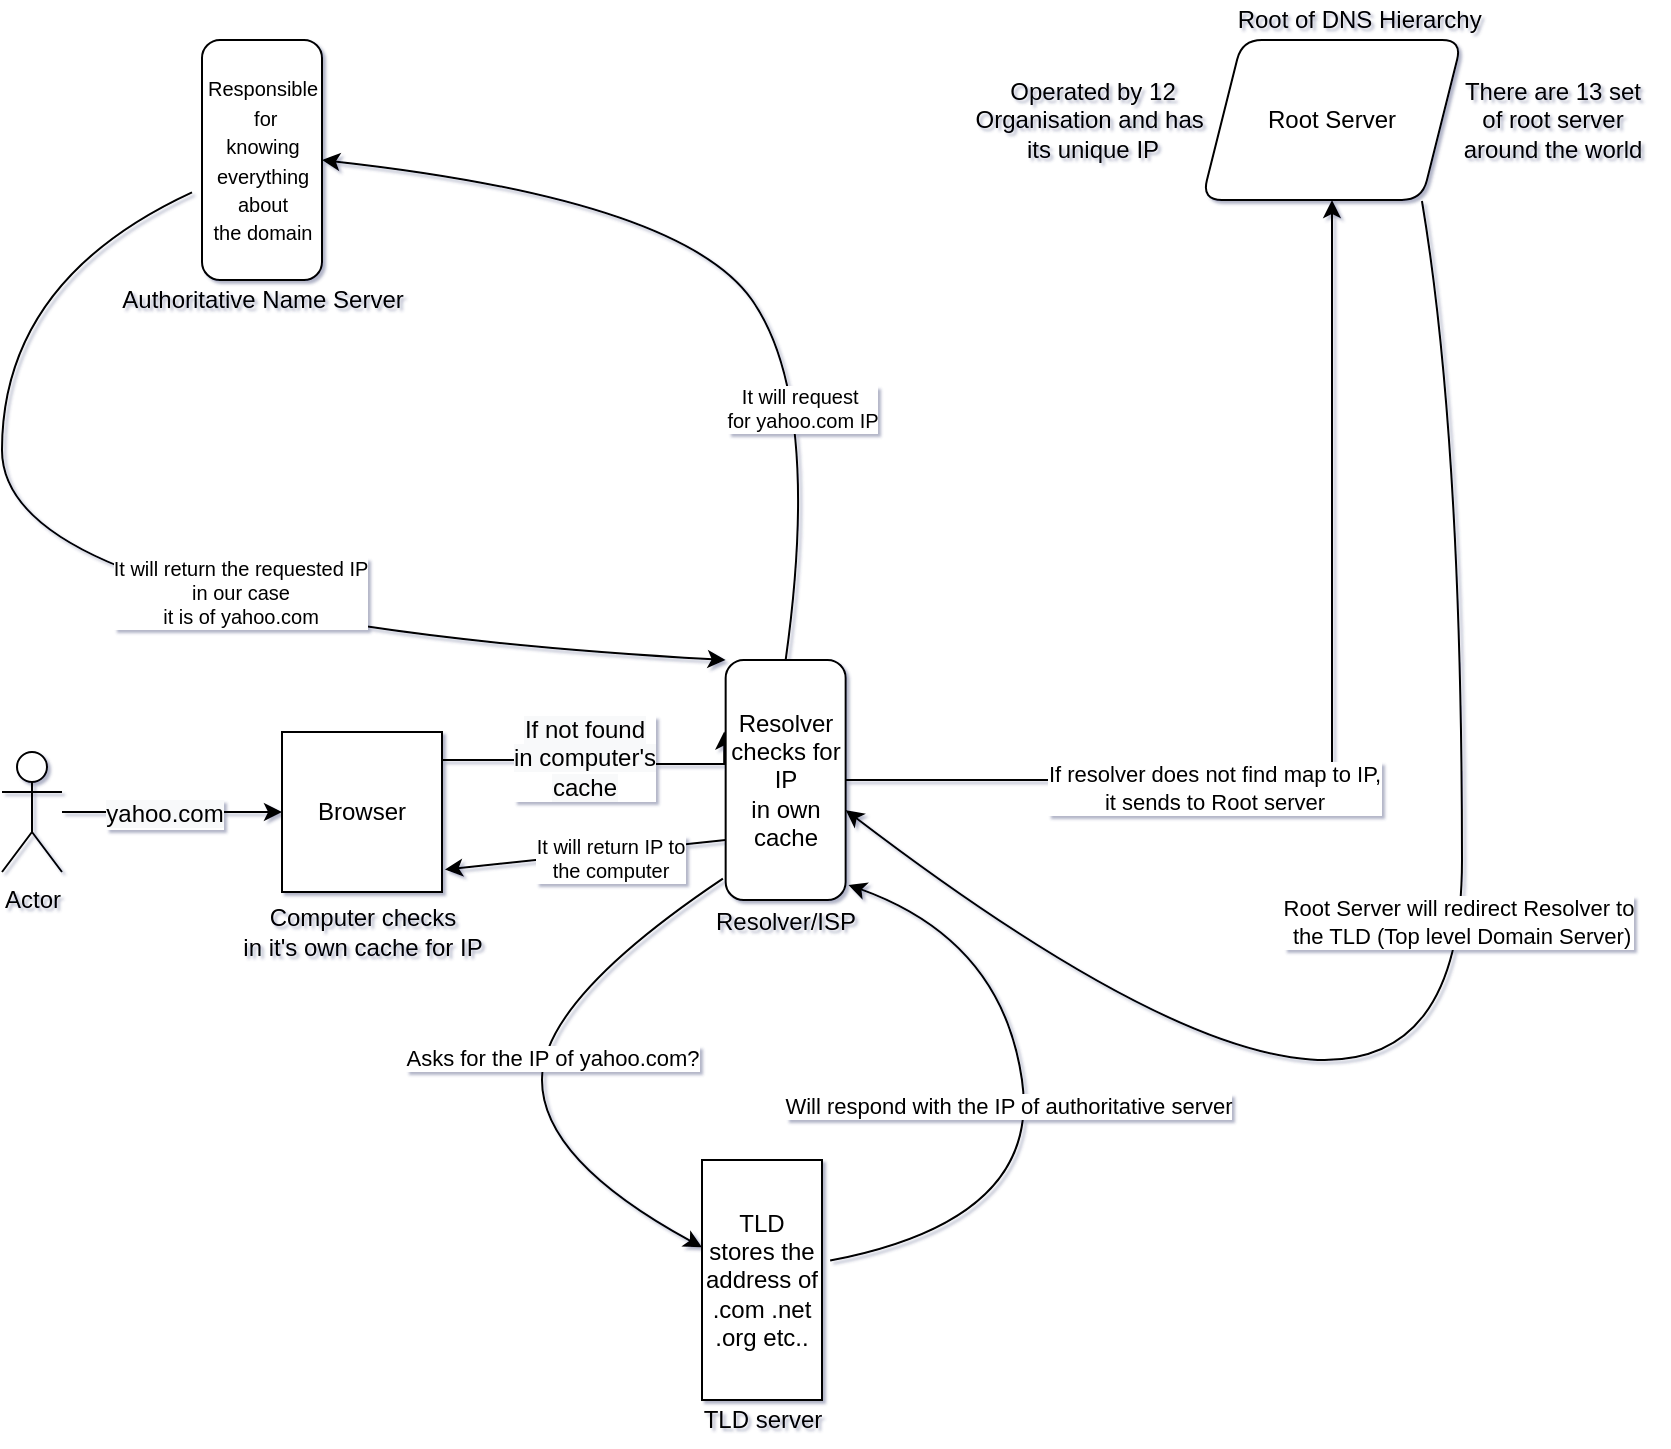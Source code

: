 <mxfile version="17.1.2" type="github"><diagram id="817ZDbYmcL5alLr6yP24" name="Page-1"><mxGraphModel dx="1129" dy="753" grid="1" gridSize="10" guides="1" tooltips="1" connect="1" arrows="1" fold="1" page="1" pageScale="1" pageWidth="850" pageHeight="1100" background="none" math="0" shadow="1"><root><mxCell id="0"/><mxCell id="1" parent="0"/><mxCell id="c4Foz-Ym9Ncn9VjGxova-7" value="" style="edgeStyle=orthogonalEdgeStyle;rounded=0;orthogonalLoop=1;jettySize=auto;html=1;entryX=0.702;entryY=-0.012;entryDx=0;entryDy=0;entryPerimeter=0;" edge="1" parent="1" source="c4Foz-Ym9Ncn9VjGxova-1" target="c4Foz-Ym9Ncn9VjGxova-6"><mxGeometry relative="1" as="geometry"><Array as="points"><mxPoint x="280" y="380"/><mxPoint x="280" y="382"/></Array></mxGeometry></mxCell><mxCell id="c4Foz-Ym9Ncn9VjGxova-30" value="&lt;span style=&quot;font-size: 12px ; background-color: rgb(248 , 249 , 250)&quot;&gt;If not found&lt;/span&gt;&lt;br style=&quot;font-size: 12px ; background-color: rgb(248 , 249 , 250)&quot;&gt;&lt;span style=&quot;font-size: 12px ; background-color: rgb(248 , 249 , 250)&quot;&gt;in computer's&lt;/span&gt;&lt;br style=&quot;font-size: 12px ; background-color: rgb(248 , 249 , 250)&quot;&gt;&lt;span style=&quot;font-size: 12px ; background-color: rgb(248 , 249 , 250)&quot;&gt;cache&lt;/span&gt;" style="edgeLabel;html=1;align=center;verticalAlign=middle;resizable=0;points=[];" vertex="1" connectable="0" parent="c4Foz-Ym9Ncn9VjGxova-7"><mxGeometry x="-0.084" y="3" relative="1" as="geometry"><mxPoint as="offset"/></mxGeometry></mxCell><mxCell id="c4Foz-Ym9Ncn9VjGxova-1" value="Browser" style="whiteSpace=wrap;html=1;aspect=fixed;" vertex="1" parent="1"><mxGeometry x="160" y="366" width="80" height="80" as="geometry"/></mxCell><mxCell id="c4Foz-Ym9Ncn9VjGxova-3" value="" style="edgeStyle=orthogonalEdgeStyle;rounded=0;orthogonalLoop=1;jettySize=auto;html=1;" edge="1" parent="1" source="c4Foz-Ym9Ncn9VjGxova-2" target="c4Foz-Ym9Ncn9VjGxova-1"><mxGeometry relative="1" as="geometry"/></mxCell><mxCell id="c4Foz-Ym9Ncn9VjGxova-31" value="&lt;span style=&quot;font-size: 12px ; background-color: rgb(248 , 249 , 250)&quot;&gt;yahoo.com&lt;/span&gt;" style="edgeLabel;html=1;align=center;verticalAlign=middle;resizable=0;points=[];" vertex="1" connectable="0" parent="c4Foz-Ym9Ncn9VjGxova-3"><mxGeometry x="-0.08" y="-1" relative="1" as="geometry"><mxPoint as="offset"/></mxGeometry></mxCell><mxCell id="c4Foz-Ym9Ncn9VjGxova-2" value="Actor" style="shape=umlActor;verticalLabelPosition=bottom;verticalAlign=top;html=1;outlineConnect=0;" vertex="1" parent="1"><mxGeometry x="20" y="376" width="30" height="60" as="geometry"/></mxCell><mxCell id="c4Foz-Ym9Ncn9VjGxova-5" value="Computer checks&lt;br&gt;in it's own cache for IP&lt;br&gt;" style="text;html=1;align=center;verticalAlign=middle;resizable=0;points=[];autosize=1;strokeColor=none;fillColor=none;" vertex="1" parent="1"><mxGeometry x="130" y="451" width="140" height="30" as="geometry"/></mxCell><mxCell id="c4Foz-Ym9Ncn9VjGxova-12" value="" style="edgeStyle=orthogonalEdgeStyle;rounded=0;orthogonalLoop=1;jettySize=auto;html=1;" edge="1" parent="1" source="c4Foz-Ym9Ncn9VjGxova-6" target="c4Foz-Ym9Ncn9VjGxova-11"><mxGeometry relative="1" as="geometry"/></mxCell><mxCell id="c4Foz-Ym9Ncn9VjGxova-16" value="If resolver does not find map to IP,&lt;br&gt;it sends to Root server" style="edgeLabel;html=1;align=center;verticalAlign=middle;resizable=0;points=[];" vertex="1" connectable="0" parent="c4Foz-Ym9Ncn9VjGxova-12"><mxGeometry x="-0.312" y="-4" relative="1" as="geometry"><mxPoint as="offset"/></mxGeometry></mxCell><mxCell id="c4Foz-Ym9Ncn9VjGxova-6" value="" style="rounded=1;whiteSpace=wrap;html=1;rotation=-90;" vertex="1" parent="1"><mxGeometry x="351.83" y="360" width="120" height="60" as="geometry"/></mxCell><mxCell id="c4Foz-Ym9Ncn9VjGxova-8" value="Resolver&lt;br&gt;checks for IP&lt;br&gt;in own&lt;br&gt;cache" style="text;html=1;strokeColor=none;fillColor=none;align=center;verticalAlign=middle;whiteSpace=wrap;rounded=0;" vertex="1" parent="1"><mxGeometry x="381.83" y="375" width="60" height="30" as="geometry"/></mxCell><mxCell id="c4Foz-Ym9Ncn9VjGxova-9" value="Resolver/ISP" style="text;html=1;strokeColor=none;fillColor=none;align=center;verticalAlign=middle;whiteSpace=wrap;rounded=0;" vertex="1" parent="1"><mxGeometry x="381.83" y="446" width="60" height="30" as="geometry"/></mxCell><mxCell id="c4Foz-Ym9Ncn9VjGxova-11" value="Root Server" style="shape=parallelogram;perimeter=parallelogramPerimeter;whiteSpace=wrap;html=1;fixedSize=1;rounded=1;" vertex="1" parent="1"><mxGeometry x="620" y="20" width="130" height="80" as="geometry"/></mxCell><mxCell id="c4Foz-Ym9Ncn9VjGxova-13" value="There are 13 set&lt;br&gt;of root server &lt;br&gt;around the world" style="text;html=1;align=center;verticalAlign=middle;resizable=0;points=[];autosize=1;strokeColor=none;fillColor=none;" vertex="1" parent="1"><mxGeometry x="740" y="35" width="110" height="50" as="geometry"/></mxCell><mxCell id="c4Foz-Ym9Ncn9VjGxova-14" value="Root of DNS Hierarchy&amp;nbsp;" style="text;html=1;align=center;verticalAlign=middle;resizable=0;points=[];autosize=1;strokeColor=none;fillColor=none;" vertex="1" parent="1"><mxGeometry x="630" width="140" height="20" as="geometry"/></mxCell><mxCell id="c4Foz-Ym9Ncn9VjGxova-15" value="Operated by 12&lt;br&gt;Organisation and has&amp;nbsp;&lt;br&gt;its unique IP" style="text;html=1;align=center;verticalAlign=middle;resizable=0;points=[];autosize=1;strokeColor=none;fillColor=none;" vertex="1" parent="1"><mxGeometry x="500" y="35" width="130" height="50" as="geometry"/></mxCell><mxCell id="c4Foz-Ym9Ncn9VjGxova-20" value="" style="curved=1;endArrow=classic;html=1;rounded=0;exitX=0.846;exitY=1.006;exitDx=0;exitDy=0;exitPerimeter=0;entryX=1;entryY=1;entryDx=0;entryDy=0;" edge="1" parent="1" source="c4Foz-Ym9Ncn9VjGxova-11" target="c4Foz-Ym9Ncn9VjGxova-8"><mxGeometry width="50" height="50" relative="1" as="geometry"><mxPoint x="640" y="360" as="sourcePoint"/><mxPoint x="430" y="430" as="targetPoint"/><Array as="points"><mxPoint x="750" y="220"/><mxPoint x="750" y="640"/></Array></mxGeometry></mxCell><mxCell id="c4Foz-Ym9Ncn9VjGxova-22" value="Root Server will redirect Resolver to&lt;br&gt;&amp;nbsp;the TLD (Top level Domain Server)" style="edgeLabel;html=1;align=center;verticalAlign=middle;resizable=0;points=[];" vertex="1" connectable="0" parent="c4Foz-Ym9Ncn9VjGxova-20"><mxGeometry x="-0.22" y="-2" relative="1" as="geometry"><mxPoint as="offset"/></mxGeometry></mxCell><mxCell id="c4Foz-Ym9Ncn9VjGxova-24" value="" style="curved=1;endArrow=classic;html=1;rounded=0;exitX=0.089;exitY=-0.023;exitDx=0;exitDy=0;exitPerimeter=0;" edge="1" parent="1" source="c4Foz-Ym9Ncn9VjGxova-6" target="c4Foz-Ym9Ncn9VjGxova-26"><mxGeometry width="50" height="50" relative="1" as="geometry"><mxPoint x="310" y="560" as="sourcePoint"/><mxPoint x="420" y="620" as="targetPoint"/><Array as="points"><mxPoint x="290" y="500"/><mxPoint x="290" y="580"/></Array></mxGeometry></mxCell><mxCell id="c4Foz-Ym9Ncn9VjGxova-29" value="Asks for the IP of yahoo.com?" style="edgeLabel;html=1;align=center;verticalAlign=middle;resizable=0;points=[];" vertex="1" connectable="0" parent="c4Foz-Ym9Ncn9VjGxova-24"><mxGeometry x="-0.018" y="5" relative="1" as="geometry"><mxPoint as="offset"/></mxGeometry></mxCell><mxCell id="c4Foz-Ym9Ncn9VjGxova-26" value="" style="rounded=0;whiteSpace=wrap;html=1;rotation=-90;" vertex="1" parent="1"><mxGeometry x="340" y="610" width="120" height="60" as="geometry"/></mxCell><mxCell id="c4Foz-Ym9Ncn9VjGxova-27" value="TLD stores the address of .com .net .org etc.." style="text;html=1;strokeColor=none;fillColor=none;align=center;verticalAlign=middle;whiteSpace=wrap;rounded=0;" vertex="1" parent="1"><mxGeometry x="370" y="625" width="60" height="30" as="geometry"/></mxCell><mxCell id="c4Foz-Ym9Ncn9VjGxova-28" value="TLD server&lt;br&gt;" style="text;html=1;align=center;verticalAlign=middle;resizable=0;points=[];autosize=1;strokeColor=none;fillColor=none;" vertex="1" parent="1"><mxGeometry x="360" y="700" width="80" height="20" as="geometry"/></mxCell><mxCell id="c4Foz-Ym9Ncn9VjGxova-32" value="" style="curved=1;endArrow=classic;html=1;rounded=0;entryX=0.063;entryY=1.023;entryDx=0;entryDy=0;entryPerimeter=0;exitX=0.581;exitY=1.068;exitDx=0;exitDy=0;exitPerimeter=0;" edge="1" parent="1" source="c4Foz-Ym9Ncn9VjGxova-26" target="c4Foz-Ym9Ncn9VjGxova-6"><mxGeometry width="50" height="50" relative="1" as="geometry"><mxPoint x="460" y="620" as="sourcePoint"/><mxPoint x="510" y="570" as="targetPoint"/><Array as="points"><mxPoint x="540" y="610"/><mxPoint x="520" y="470"/></Array></mxGeometry></mxCell><mxCell id="c4Foz-Ym9Ncn9VjGxova-33" value="Will respond with the IP of authoritative server" style="edgeLabel;html=1;align=center;verticalAlign=middle;resizable=0;points=[];" vertex="1" connectable="0" parent="c4Foz-Ym9Ncn9VjGxova-32"><mxGeometry x="0.009" y="9" relative="1" as="geometry"><mxPoint as="offset"/></mxGeometry></mxCell><mxCell id="c4Foz-Ym9Ncn9VjGxova-35" value="" style="curved=1;endArrow=classic;html=1;rounded=0;entryX=0.5;entryY=1;entryDx=0;entryDy=0;exitX=1;exitY=0.5;exitDx=0;exitDy=0;" edge="1" parent="1" source="c4Foz-Ym9Ncn9VjGxova-6" target="c4Foz-Ym9Ncn9VjGxova-36"><mxGeometry width="50" height="50" relative="1" as="geometry"><mxPoint x="400" y="340" as="sourcePoint"/><mxPoint x="240" y="150" as="targetPoint"/><Array as="points"><mxPoint x="430" y="200"/><mxPoint x="360" y="100"/></Array></mxGeometry></mxCell><mxCell id="c4Foz-Ym9Ncn9VjGxova-47" value="It will request&amp;nbsp;&lt;br&gt;for yahoo.com IP" style="edgeLabel;html=1;align=center;verticalAlign=middle;resizable=0;points=[];fontSize=10;" vertex="1" connectable="0" parent="c4Foz-Ym9Ncn9VjGxova-35"><mxGeometry x="-0.425" y="9" relative="1" as="geometry"><mxPoint y="-1" as="offset"/></mxGeometry></mxCell><mxCell id="c4Foz-Ym9Ncn9VjGxova-36" value="" style="rounded=1;whiteSpace=wrap;html=1;rotation=-90;" vertex="1" parent="1"><mxGeometry x="90" y="50" width="120" height="60" as="geometry"/></mxCell><mxCell id="c4Foz-Ym9Ncn9VjGxova-40" value="Authoritative Name Server" style="text;html=1;align=center;verticalAlign=middle;resizable=0;points=[];autosize=1;strokeColor=none;fillColor=none;" vertex="1" parent="1"><mxGeometry x="70" y="140" width="160" height="20" as="geometry"/></mxCell><mxCell id="c4Foz-Ym9Ncn9VjGxova-41" value="&lt;font style=&quot;font-size: 10px&quot;&gt;Responsible&lt;br&gt;&amp;nbsp;for &lt;br&gt;knowing &lt;br&gt;everything &lt;br&gt;about &lt;br&gt;the domain&lt;/font&gt;" style="text;html=1;align=center;verticalAlign=middle;resizable=0;points=[];autosize=1;strokeColor=none;fillColor=none;strokeWidth=1;" vertex="1" parent="1"><mxGeometry x="115" y="30" width="70" height="100" as="geometry"/></mxCell><mxCell id="c4Foz-Ym9Ncn9VjGxova-44" value="" style="curved=1;endArrow=classic;html=1;rounded=0;fontSize=10;entryX=1;entryY=0;entryDx=0;entryDy=0;" edge="1" parent="1" source="c4Foz-Ym9Ncn9VjGxova-41" target="c4Foz-Ym9Ncn9VjGxova-6"><mxGeometry width="50" height="50" relative="1" as="geometry"><mxPoint x="260" y="280" as="sourcePoint"/><mxPoint x="310" y="230" as="targetPoint"/><Array as="points"><mxPoint x="20" y="140"/><mxPoint x="20" y="310"/></Array></mxGeometry></mxCell><mxCell id="c4Foz-Ym9Ncn9VjGxova-45" value="It will return the requested IP&lt;br&gt;in our case&lt;br&gt;it is of yahoo.com" style="edgeLabel;html=1;align=center;verticalAlign=middle;resizable=0;points=[];fontSize=10;" vertex="1" connectable="0" parent="c4Foz-Ym9Ncn9VjGxova-44"><mxGeometry x="0.237" y="-9" relative="1" as="geometry"><mxPoint y="-30" as="offset"/></mxGeometry></mxCell><mxCell id="c4Foz-Ym9Ncn9VjGxova-49" value="" style="endArrow=classic;html=1;rounded=0;fontSize=10;exitX=0.25;exitY=0;exitDx=0;exitDy=0;entryX=1.018;entryY=0.86;entryDx=0;entryDy=0;entryPerimeter=0;" edge="1" parent="1" source="c4Foz-Ym9Ncn9VjGxova-6" target="c4Foz-Ym9Ncn9VjGxova-1"><mxGeometry width="50" height="50" relative="1" as="geometry"><mxPoint x="280" y="486" as="sourcePoint"/><mxPoint x="250" y="436" as="targetPoint"/></mxGeometry></mxCell><mxCell id="c4Foz-Ym9Ncn9VjGxova-50" value="It will return IP to &lt;br&gt;the computer" style="edgeLabel;html=1;align=center;verticalAlign=middle;resizable=0;points=[];fontSize=10;" vertex="1" connectable="0" parent="c4Foz-Ym9Ncn9VjGxova-49"><mxGeometry x="-0.164" y="3" relative="1" as="geometry"><mxPoint as="offset"/></mxGeometry></mxCell></root></mxGraphModel></diagram></mxfile>